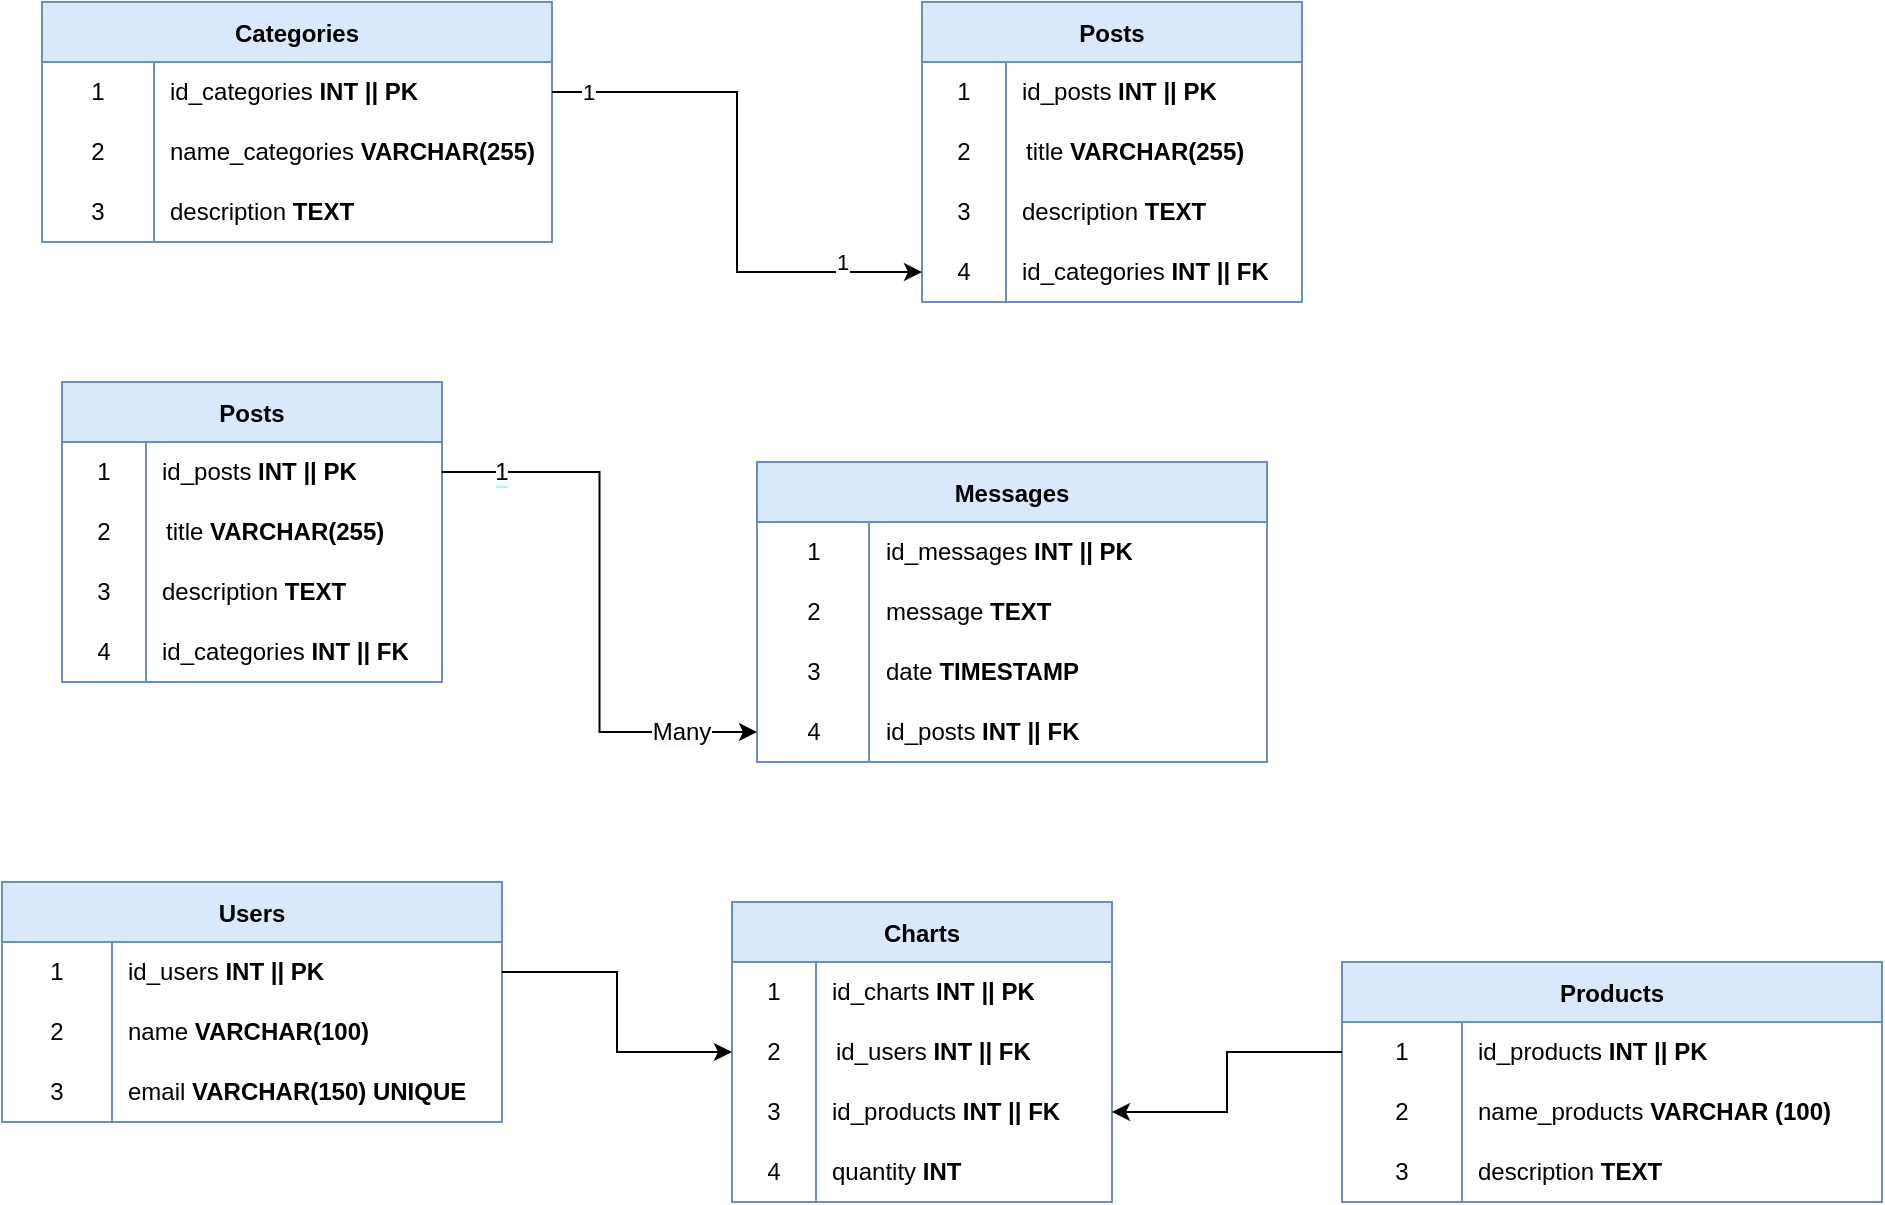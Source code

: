 <mxfile version="20.8.3" type="device"><diagram id="ouvOvgowR4-NDxuW3QkL" name="Page-1"><mxGraphModel dx="880" dy="522" grid="1" gridSize="10" guides="1" tooltips="1" connect="1" arrows="1" fold="1" page="1" pageScale="1" pageWidth="1100" pageHeight="850" math="0" shadow="0"><root><mxCell id="0"/><mxCell id="1" parent="0"/><mxCell id="vtpxLh6jz2yRX8SMLCET-8" style="edgeStyle=orthogonalEdgeStyle;rounded=0;orthogonalLoop=1;jettySize=auto;html=1;exitX=1;exitY=0.25;exitDx=0;exitDy=0;entryX=0;entryY=0.75;entryDx=0;entryDy=0;" parent="1" edge="1"><mxGeometry relative="1" as="geometry"><mxPoint x="405" y="347.5" as="targetPoint"/></mxGeometry></mxCell><mxCell id="vtpxLh6jz2yRX8SMLCET-9" value="Posts" style="shape=table;startSize=30;container=1;collapsible=0;childLayout=tableLayout;fixedRows=1;rowLines=0;fontStyle=1;labelBackgroundColor=#DAE8FC;fillColor=#dae8fc;strokeColor=#6c8ebf;" parent="1" vertex="1"><mxGeometry x="550" y="100" width="190" height="150" as="geometry"/></mxCell><mxCell id="vtpxLh6jz2yRX8SMLCET-10" value="" style="shape=tableRow;horizontal=0;startSize=0;swimlaneHead=0;swimlaneBody=0;top=0;left=0;bottom=0;right=0;collapsible=0;dropTarget=0;fillColor=none;points=[[0,0.5],[1,0.5]];portConstraint=eastwest;" parent="vtpxLh6jz2yRX8SMLCET-9" vertex="1"><mxGeometry y="30" width="190" height="30" as="geometry"/></mxCell><mxCell id="vtpxLh6jz2yRX8SMLCET-11" value="1" style="shape=partialRectangle;html=1;whiteSpace=wrap;connectable=0;fillColor=none;top=0;left=0;bottom=0;right=0;overflow=hidden;pointerEvents=1;" parent="vtpxLh6jz2yRX8SMLCET-10" vertex="1"><mxGeometry width="42" height="30" as="geometry"><mxRectangle width="42" height="30" as="alternateBounds"/></mxGeometry></mxCell><mxCell id="vtpxLh6jz2yRX8SMLCET-12" value="&lt;span style=&quot;&quot;&gt;id_posts&amp;nbsp;&lt;/span&gt;&lt;b style=&quot;border-color: var(--border-color);&quot;&gt;INT || PK&lt;/b&gt;" style="shape=partialRectangle;html=1;whiteSpace=wrap;connectable=0;fillColor=none;top=0;left=0;bottom=0;right=0;align=left;spacingLeft=6;overflow=hidden;" parent="vtpxLh6jz2yRX8SMLCET-10" vertex="1"><mxGeometry x="42" width="148" height="30" as="geometry"><mxRectangle width="148" height="30" as="alternateBounds"/></mxGeometry></mxCell><mxCell id="vtpxLh6jz2yRX8SMLCET-13" value="" style="shape=tableRow;horizontal=0;startSize=0;swimlaneHead=0;swimlaneBody=0;top=0;left=0;bottom=0;right=0;collapsible=0;dropTarget=0;fillColor=none;points=[[0,0.5],[1,0.5]];portConstraint=eastwest;" parent="vtpxLh6jz2yRX8SMLCET-9" vertex="1"><mxGeometry y="60" width="190" height="30" as="geometry"/></mxCell><mxCell id="vtpxLh6jz2yRX8SMLCET-14" value="2" style="shape=partialRectangle;html=1;whiteSpace=wrap;connectable=0;fillColor=none;top=0;left=0;bottom=0;right=0;overflow=hidden;" parent="vtpxLh6jz2yRX8SMLCET-13" vertex="1"><mxGeometry width="42" height="30" as="geometry"><mxRectangle width="42" height="30" as="alternateBounds"/></mxGeometry></mxCell><mxCell id="vtpxLh6jz2yRX8SMLCET-15" value="&lt;table style=&quot;border-color: var(--border-color); font-size: 1em; width: 170px;&quot; cellpadding=&quot;2&quot; cellspacing=&quot;0&quot;&gt;&lt;tbody style=&quot;border-color: var(--border-color);&quot;&gt;&lt;tr style=&quot;border-color: var(--border-color);&quot;&gt;&lt;td style=&quot;border-color: var(--border-color);&quot;&gt;title&amp;nbsp;&lt;b style=&quot;border-color: var(--border-color);&quot;&gt;VARCHAR(255)&lt;/b&gt;&lt;/td&gt;&lt;/tr&gt;&lt;tr style=&quot;border-color: var(--border-color);&quot;&gt;&lt;/tr&gt;&lt;/tbody&gt;&lt;/table&gt;" style="shape=partialRectangle;html=1;whiteSpace=wrap;connectable=0;fillColor=none;top=0;left=0;bottom=0;right=0;align=left;spacingLeft=6;overflow=hidden;" parent="vtpxLh6jz2yRX8SMLCET-13" vertex="1"><mxGeometry x="42" width="148" height="30" as="geometry"><mxRectangle width="148" height="30" as="alternateBounds"/></mxGeometry></mxCell><mxCell id="vtpxLh6jz2yRX8SMLCET-16" value="" style="shape=tableRow;horizontal=0;startSize=0;swimlaneHead=0;swimlaneBody=0;top=0;left=0;bottom=0;right=0;collapsible=0;dropTarget=0;fillColor=none;points=[[0,0.5],[1,0.5]];portConstraint=eastwest;" parent="vtpxLh6jz2yRX8SMLCET-9" vertex="1"><mxGeometry y="90" width="190" height="30" as="geometry"/></mxCell><mxCell id="vtpxLh6jz2yRX8SMLCET-17" value="3" style="shape=partialRectangle;html=1;whiteSpace=wrap;connectable=0;fillColor=none;top=0;left=0;bottom=0;right=0;overflow=hidden;" parent="vtpxLh6jz2yRX8SMLCET-16" vertex="1"><mxGeometry width="42" height="30" as="geometry"><mxRectangle width="42" height="30" as="alternateBounds"/></mxGeometry></mxCell><mxCell id="vtpxLh6jz2yRX8SMLCET-18" value="&lt;span style=&quot;&quot;&gt;description&amp;nbsp;&lt;/span&gt;&lt;b style=&quot;border-color: var(--border-color);&quot;&gt;TEXT&lt;/b&gt;" style="shape=partialRectangle;html=1;whiteSpace=wrap;connectable=0;fillColor=none;top=0;left=0;bottom=0;right=0;align=left;spacingLeft=6;overflow=hidden;" parent="vtpxLh6jz2yRX8SMLCET-16" vertex="1"><mxGeometry x="42" width="148" height="30" as="geometry"><mxRectangle width="148" height="30" as="alternateBounds"/></mxGeometry></mxCell><mxCell id="vtpxLh6jz2yRX8SMLCET-29" value="" style="shape=tableRow;horizontal=0;startSize=0;swimlaneHead=0;swimlaneBody=0;top=0;left=0;bottom=0;right=0;collapsible=0;dropTarget=0;fillColor=none;points=[[0,0.5],[1,0.5]];portConstraint=eastwest;" parent="vtpxLh6jz2yRX8SMLCET-9" vertex="1"><mxGeometry y="120" width="190" height="30" as="geometry"/></mxCell><mxCell id="vtpxLh6jz2yRX8SMLCET-30" value="4" style="shape=partialRectangle;html=1;whiteSpace=wrap;connectable=0;fillColor=none;top=0;left=0;bottom=0;right=0;overflow=hidden;" parent="vtpxLh6jz2yRX8SMLCET-29" vertex="1"><mxGeometry width="42" height="30" as="geometry"><mxRectangle width="42" height="30" as="alternateBounds"/></mxGeometry></mxCell><mxCell id="vtpxLh6jz2yRX8SMLCET-31" value="id_categories&amp;nbsp;&lt;b&gt;INT || FK&lt;/b&gt;" style="shape=partialRectangle;html=1;whiteSpace=wrap;connectable=0;fillColor=none;top=0;left=0;bottom=0;right=0;align=left;spacingLeft=6;overflow=hidden;" parent="vtpxLh6jz2yRX8SMLCET-29" vertex="1"><mxGeometry x="42" width="148" height="30" as="geometry"><mxRectangle width="148" height="30" as="alternateBounds"/></mxGeometry></mxCell><mxCell id="vtpxLh6jz2yRX8SMLCET-19" value="Categories" style="shape=table;startSize=30;container=1;collapsible=0;childLayout=tableLayout;fixedRows=1;rowLines=0;fontStyle=1;labelBackgroundColor=#DAE8FC;fillColor=#dae8fc;strokeColor=#6c8ebf;swimlaneFillColor=default;" parent="1" vertex="1"><mxGeometry x="110" y="100" width="255" height="120" as="geometry"/></mxCell><mxCell id="vtpxLh6jz2yRX8SMLCET-20" value="" style="shape=tableRow;horizontal=0;startSize=0;swimlaneHead=0;swimlaneBody=0;top=0;left=0;bottom=0;right=0;collapsible=0;dropTarget=0;fillColor=none;points=[[0,0.5],[1,0.5]];portConstraint=eastwest;" parent="vtpxLh6jz2yRX8SMLCET-19" vertex="1"><mxGeometry y="30" width="255" height="30" as="geometry"/></mxCell><mxCell id="vtpxLh6jz2yRX8SMLCET-21" value="1" style="shape=partialRectangle;html=1;whiteSpace=wrap;connectable=0;fillColor=none;top=0;left=0;bottom=0;right=0;overflow=hidden;pointerEvents=1;" parent="vtpxLh6jz2yRX8SMLCET-20" vertex="1"><mxGeometry width="56" height="30" as="geometry"><mxRectangle width="56" height="30" as="alternateBounds"/></mxGeometry></mxCell><mxCell id="vtpxLh6jz2yRX8SMLCET-22" value="&lt;span style=&quot;&quot;&gt;id_categories&amp;nbsp;&lt;/span&gt;&lt;b style=&quot;border-color: var(--border-color);&quot;&gt;INT || PK&lt;/b&gt;" style="shape=partialRectangle;html=1;whiteSpace=wrap;connectable=0;fillColor=none;top=0;left=0;bottom=0;right=0;align=left;spacingLeft=6;overflow=hidden;" parent="vtpxLh6jz2yRX8SMLCET-20" vertex="1"><mxGeometry x="56" width="199" height="30" as="geometry"><mxRectangle width="199" height="30" as="alternateBounds"/></mxGeometry></mxCell><mxCell id="vtpxLh6jz2yRX8SMLCET-23" value="" style="shape=tableRow;horizontal=0;startSize=0;swimlaneHead=0;swimlaneBody=0;top=0;left=0;bottom=0;right=0;collapsible=0;dropTarget=0;fillColor=none;points=[[0,0.5],[1,0.5]];portConstraint=eastwest;" parent="vtpxLh6jz2yRX8SMLCET-19" vertex="1"><mxGeometry y="60" width="255" height="30" as="geometry"/></mxCell><mxCell id="vtpxLh6jz2yRX8SMLCET-24" value="2" style="shape=partialRectangle;html=1;whiteSpace=wrap;connectable=0;fillColor=none;top=0;left=0;bottom=0;right=0;overflow=hidden;" parent="vtpxLh6jz2yRX8SMLCET-23" vertex="1"><mxGeometry width="56" height="30" as="geometry"><mxRectangle width="56" height="30" as="alternateBounds"/></mxGeometry></mxCell><mxCell id="vtpxLh6jz2yRX8SMLCET-25" value="&lt;span style=&quot;&quot;&gt;name_categories&amp;nbsp;&lt;/span&gt;&lt;b style=&quot;border-color: var(--border-color);&quot;&gt;VARCHAR(255)&lt;/b&gt;" style="shape=partialRectangle;html=1;whiteSpace=wrap;connectable=0;fillColor=none;top=0;left=0;bottom=0;right=0;align=left;spacingLeft=6;overflow=hidden;" parent="vtpxLh6jz2yRX8SMLCET-23" vertex="1"><mxGeometry x="56" width="199" height="30" as="geometry"><mxRectangle width="199" height="30" as="alternateBounds"/></mxGeometry></mxCell><mxCell id="vtpxLh6jz2yRX8SMLCET-26" value="" style="shape=tableRow;horizontal=0;startSize=0;swimlaneHead=0;swimlaneBody=0;top=0;left=0;bottom=0;right=0;collapsible=0;dropTarget=0;fillColor=none;points=[[0,0.5],[1,0.5]];portConstraint=eastwest;" parent="vtpxLh6jz2yRX8SMLCET-19" vertex="1"><mxGeometry y="90" width="255" height="30" as="geometry"/></mxCell><mxCell id="vtpxLh6jz2yRX8SMLCET-27" value="3" style="shape=partialRectangle;html=1;whiteSpace=wrap;connectable=0;fillColor=none;top=0;left=0;bottom=0;right=0;overflow=hidden;" parent="vtpxLh6jz2yRX8SMLCET-26" vertex="1"><mxGeometry width="56" height="30" as="geometry"><mxRectangle width="56" height="30" as="alternateBounds"/></mxGeometry></mxCell><mxCell id="vtpxLh6jz2yRX8SMLCET-28" value="&lt;span style=&quot;&quot;&gt;description&amp;nbsp;&lt;/span&gt;&lt;b style=&quot;border-color: var(--border-color);&quot;&gt;TEXT&lt;/b&gt;" style="shape=partialRectangle;html=1;whiteSpace=wrap;connectable=0;fillColor=none;top=0;left=0;bottom=0;right=0;align=left;spacingLeft=6;overflow=hidden;" parent="vtpxLh6jz2yRX8SMLCET-26" vertex="1"><mxGeometry x="56" width="199" height="30" as="geometry"><mxRectangle width="199" height="30" as="alternateBounds"/></mxGeometry></mxCell><mxCell id="vtpxLh6jz2yRX8SMLCET-36" style="edgeStyle=orthogonalEdgeStyle;rounded=0;orthogonalLoop=1;jettySize=auto;html=1;exitX=1;exitY=0.5;exitDx=0;exitDy=0;entryX=0;entryY=0.5;entryDx=0;entryDy=0;" parent="1" source="vtpxLh6jz2yRX8SMLCET-20" target="vtpxLh6jz2yRX8SMLCET-29" edge="1"><mxGeometry relative="1" as="geometry"/></mxCell><mxCell id="vtpxLh6jz2yRX8SMLCET-37" value="1" style="edgeLabel;html=1;align=center;verticalAlign=middle;resizable=0;points=[];" parent="vtpxLh6jz2yRX8SMLCET-36" vertex="1" connectable="0"><mxGeometry x="-0.872" relative="1" as="geometry"><mxPoint as="offset"/></mxGeometry></mxCell><mxCell id="vtpxLh6jz2yRX8SMLCET-38" value="1" style="edgeLabel;html=1;align=center;verticalAlign=middle;resizable=0;points=[];" parent="vtpxLh6jz2yRX8SMLCET-36" vertex="1" connectable="0"><mxGeometry x="-0.872" relative="1" as="geometry"><mxPoint x="127" y="85" as="offset"/></mxGeometry></mxCell><mxCell id="vtpxLh6jz2yRX8SMLCET-39" value="Posts" style="shape=table;startSize=30;container=1;collapsible=0;childLayout=tableLayout;fixedRows=1;rowLines=0;fontStyle=1;labelBackgroundColor=#DAE8FC;fillColor=#dae8fc;strokeColor=#6c8ebf;" parent="1" vertex="1"><mxGeometry x="120" y="290" width="190" height="150" as="geometry"/></mxCell><mxCell id="vtpxLh6jz2yRX8SMLCET-40" value="" style="shape=tableRow;horizontal=0;startSize=0;swimlaneHead=0;swimlaneBody=0;top=0;left=0;bottom=0;right=0;collapsible=0;dropTarget=0;fillColor=none;points=[[0,0.5],[1,0.5]];portConstraint=eastwest;" parent="vtpxLh6jz2yRX8SMLCET-39" vertex="1"><mxGeometry y="30" width="190" height="30" as="geometry"/></mxCell><mxCell id="vtpxLh6jz2yRX8SMLCET-41" value="1" style="shape=partialRectangle;html=1;whiteSpace=wrap;connectable=0;fillColor=none;top=0;left=0;bottom=0;right=0;overflow=hidden;pointerEvents=1;" parent="vtpxLh6jz2yRX8SMLCET-40" vertex="1"><mxGeometry width="42" height="30" as="geometry"><mxRectangle width="42" height="30" as="alternateBounds"/></mxGeometry></mxCell><mxCell id="vtpxLh6jz2yRX8SMLCET-42" value="&lt;span style=&quot;&quot;&gt;id_posts&amp;nbsp;&lt;/span&gt;&lt;b style=&quot;border-color: var(--border-color);&quot;&gt;INT || PK&lt;/b&gt;" style="shape=partialRectangle;html=1;whiteSpace=wrap;connectable=0;fillColor=none;top=0;left=0;bottom=0;right=0;align=left;spacingLeft=6;overflow=hidden;" parent="vtpxLh6jz2yRX8SMLCET-40" vertex="1"><mxGeometry x="42" width="148" height="30" as="geometry"><mxRectangle width="148" height="30" as="alternateBounds"/></mxGeometry></mxCell><mxCell id="vtpxLh6jz2yRX8SMLCET-43" value="" style="shape=tableRow;horizontal=0;startSize=0;swimlaneHead=0;swimlaneBody=0;top=0;left=0;bottom=0;right=0;collapsible=0;dropTarget=0;fillColor=none;points=[[0,0.5],[1,0.5]];portConstraint=eastwest;" parent="vtpxLh6jz2yRX8SMLCET-39" vertex="1"><mxGeometry y="60" width="190" height="30" as="geometry"/></mxCell><mxCell id="vtpxLh6jz2yRX8SMLCET-44" value="2" style="shape=partialRectangle;html=1;whiteSpace=wrap;connectable=0;fillColor=none;top=0;left=0;bottom=0;right=0;overflow=hidden;" parent="vtpxLh6jz2yRX8SMLCET-43" vertex="1"><mxGeometry width="42" height="30" as="geometry"><mxRectangle width="42" height="30" as="alternateBounds"/></mxGeometry></mxCell><mxCell id="vtpxLh6jz2yRX8SMLCET-45" value="&lt;table style=&quot;border-color: var(--border-color); font-size: 1em; width: 170px;&quot; cellpadding=&quot;2&quot; cellspacing=&quot;0&quot;&gt;&lt;tbody style=&quot;border-color: var(--border-color);&quot;&gt;&lt;tr style=&quot;border-color: var(--border-color);&quot;&gt;&lt;td style=&quot;border-color: var(--border-color);&quot;&gt;title&amp;nbsp;&lt;b style=&quot;border-color: var(--border-color);&quot;&gt;VARCHAR(255)&lt;/b&gt;&lt;/td&gt;&lt;/tr&gt;&lt;tr style=&quot;border-color: var(--border-color);&quot;&gt;&lt;/tr&gt;&lt;/tbody&gt;&lt;/table&gt;" style="shape=partialRectangle;html=1;whiteSpace=wrap;connectable=0;fillColor=none;top=0;left=0;bottom=0;right=0;align=left;spacingLeft=6;overflow=hidden;" parent="vtpxLh6jz2yRX8SMLCET-43" vertex="1"><mxGeometry x="42" width="148" height="30" as="geometry"><mxRectangle width="148" height="30" as="alternateBounds"/></mxGeometry></mxCell><mxCell id="vtpxLh6jz2yRX8SMLCET-46" value="" style="shape=tableRow;horizontal=0;startSize=0;swimlaneHead=0;swimlaneBody=0;top=0;left=0;bottom=0;right=0;collapsible=0;dropTarget=0;fillColor=none;points=[[0,0.5],[1,0.5]];portConstraint=eastwest;" parent="vtpxLh6jz2yRX8SMLCET-39" vertex="1"><mxGeometry y="90" width="190" height="30" as="geometry"/></mxCell><mxCell id="vtpxLh6jz2yRX8SMLCET-47" value="3" style="shape=partialRectangle;html=1;whiteSpace=wrap;connectable=0;fillColor=none;top=0;left=0;bottom=0;right=0;overflow=hidden;" parent="vtpxLh6jz2yRX8SMLCET-46" vertex="1"><mxGeometry width="42" height="30" as="geometry"><mxRectangle width="42" height="30" as="alternateBounds"/></mxGeometry></mxCell><mxCell id="vtpxLh6jz2yRX8SMLCET-48" value="&lt;span style=&quot;&quot;&gt;description&amp;nbsp;&lt;/span&gt;&lt;b style=&quot;border-color: var(--border-color);&quot;&gt;TEXT&lt;/b&gt;" style="shape=partialRectangle;html=1;whiteSpace=wrap;connectable=0;fillColor=none;top=0;left=0;bottom=0;right=0;align=left;spacingLeft=6;overflow=hidden;" parent="vtpxLh6jz2yRX8SMLCET-46" vertex="1"><mxGeometry x="42" width="148" height="30" as="geometry"><mxRectangle width="148" height="30" as="alternateBounds"/></mxGeometry></mxCell><mxCell id="vtpxLh6jz2yRX8SMLCET-49" value="" style="shape=tableRow;horizontal=0;startSize=0;swimlaneHead=0;swimlaneBody=0;top=0;left=0;bottom=0;right=0;collapsible=0;dropTarget=0;fillColor=none;points=[[0,0.5],[1,0.5]];portConstraint=eastwest;" parent="vtpxLh6jz2yRX8SMLCET-39" vertex="1"><mxGeometry y="120" width="190" height="30" as="geometry"/></mxCell><mxCell id="vtpxLh6jz2yRX8SMLCET-50" value="4" style="shape=partialRectangle;html=1;whiteSpace=wrap;connectable=0;fillColor=none;top=0;left=0;bottom=0;right=0;overflow=hidden;" parent="vtpxLh6jz2yRX8SMLCET-49" vertex="1"><mxGeometry width="42" height="30" as="geometry"><mxRectangle width="42" height="30" as="alternateBounds"/></mxGeometry></mxCell><mxCell id="vtpxLh6jz2yRX8SMLCET-51" value="id_categories&amp;nbsp;&lt;b&gt;INT || FK&lt;/b&gt;" style="shape=partialRectangle;html=1;whiteSpace=wrap;connectable=0;fillColor=none;top=0;left=0;bottom=0;right=0;align=left;spacingLeft=6;overflow=hidden;" parent="vtpxLh6jz2yRX8SMLCET-49" vertex="1"><mxGeometry x="42" width="148" height="30" as="geometry"><mxRectangle width="148" height="30" as="alternateBounds"/></mxGeometry></mxCell><mxCell id="vtpxLh6jz2yRX8SMLCET-52" value="Messages" style="shape=table;startSize=30;container=1;collapsible=0;childLayout=tableLayout;fixedRows=1;rowLines=0;fontStyle=1;labelBackgroundColor=#DAE8FC;fillColor=#dae8fc;strokeColor=#6c8ebf;" parent="1" vertex="1"><mxGeometry x="467.5" y="330" width="255" height="150" as="geometry"/></mxCell><mxCell id="vtpxLh6jz2yRX8SMLCET-53" value="" style="shape=tableRow;horizontal=0;startSize=0;swimlaneHead=0;swimlaneBody=0;top=0;left=0;bottom=0;right=0;collapsible=0;dropTarget=0;fillColor=none;points=[[0,0.5],[1,0.5]];portConstraint=eastwest;" parent="vtpxLh6jz2yRX8SMLCET-52" vertex="1"><mxGeometry y="30" width="255" height="30" as="geometry"/></mxCell><mxCell id="vtpxLh6jz2yRX8SMLCET-54" value="1" style="shape=partialRectangle;html=1;whiteSpace=wrap;connectable=0;fillColor=none;top=0;left=0;bottom=0;right=0;overflow=hidden;pointerEvents=1;" parent="vtpxLh6jz2yRX8SMLCET-53" vertex="1"><mxGeometry width="56" height="30" as="geometry"><mxRectangle width="56" height="30" as="alternateBounds"/></mxGeometry></mxCell><mxCell id="vtpxLh6jz2yRX8SMLCET-55" value="id_messages &lt;b&gt;INT || PK&lt;/b&gt;" style="shape=partialRectangle;html=1;whiteSpace=wrap;connectable=0;fillColor=none;top=0;left=0;bottom=0;right=0;align=left;spacingLeft=6;overflow=hidden;" parent="vtpxLh6jz2yRX8SMLCET-53" vertex="1"><mxGeometry x="56" width="199" height="30" as="geometry"><mxRectangle width="199" height="30" as="alternateBounds"/></mxGeometry></mxCell><mxCell id="vtpxLh6jz2yRX8SMLCET-56" value="" style="shape=tableRow;horizontal=0;startSize=0;swimlaneHead=0;swimlaneBody=0;top=0;left=0;bottom=0;right=0;collapsible=0;dropTarget=0;fillColor=none;points=[[0,0.5],[1,0.5]];portConstraint=eastwest;" parent="vtpxLh6jz2yRX8SMLCET-52" vertex="1"><mxGeometry y="60" width="255" height="30" as="geometry"/></mxCell><mxCell id="vtpxLh6jz2yRX8SMLCET-57" value="2" style="shape=partialRectangle;html=1;whiteSpace=wrap;connectable=0;fillColor=none;top=0;left=0;bottom=0;right=0;overflow=hidden;" parent="vtpxLh6jz2yRX8SMLCET-56" vertex="1"><mxGeometry width="56" height="30" as="geometry"><mxRectangle width="56" height="30" as="alternateBounds"/></mxGeometry></mxCell><mxCell id="vtpxLh6jz2yRX8SMLCET-58" value="message &lt;b&gt;TEXT&lt;/b&gt;" style="shape=partialRectangle;html=1;whiteSpace=wrap;connectable=0;fillColor=none;top=0;left=0;bottom=0;right=0;align=left;spacingLeft=6;overflow=hidden;" parent="vtpxLh6jz2yRX8SMLCET-56" vertex="1"><mxGeometry x="56" width="199" height="30" as="geometry"><mxRectangle width="199" height="30" as="alternateBounds"/></mxGeometry></mxCell><mxCell id="vtpxLh6jz2yRX8SMLCET-59" value="" style="shape=tableRow;horizontal=0;startSize=0;swimlaneHead=0;swimlaneBody=0;top=0;left=0;bottom=0;right=0;collapsible=0;dropTarget=0;fillColor=none;points=[[0,0.5],[1,0.5]];portConstraint=eastwest;" parent="vtpxLh6jz2yRX8SMLCET-52" vertex="1"><mxGeometry y="90" width="255" height="30" as="geometry"/></mxCell><mxCell id="vtpxLh6jz2yRX8SMLCET-60" value="3" style="shape=partialRectangle;html=1;whiteSpace=wrap;connectable=0;fillColor=none;top=0;left=0;bottom=0;right=0;overflow=hidden;" parent="vtpxLh6jz2yRX8SMLCET-59" vertex="1"><mxGeometry width="56" height="30" as="geometry"><mxRectangle width="56" height="30" as="alternateBounds"/></mxGeometry></mxCell><mxCell id="vtpxLh6jz2yRX8SMLCET-61" value="date &lt;b&gt;TIMESTAMP&lt;/b&gt;" style="shape=partialRectangle;html=1;whiteSpace=wrap;connectable=0;fillColor=none;top=0;left=0;bottom=0;right=0;align=left;spacingLeft=6;overflow=hidden;" parent="vtpxLh6jz2yRX8SMLCET-59" vertex="1"><mxGeometry x="56" width="199" height="30" as="geometry"><mxRectangle width="199" height="30" as="alternateBounds"/></mxGeometry></mxCell><mxCell id="vtpxLh6jz2yRX8SMLCET-72" value="" style="shape=tableRow;horizontal=0;startSize=0;swimlaneHead=0;swimlaneBody=0;top=0;left=0;bottom=0;right=0;collapsible=0;dropTarget=0;fillColor=none;points=[[0,0.5],[1,0.5]];portConstraint=eastwest;" parent="vtpxLh6jz2yRX8SMLCET-52" vertex="1"><mxGeometry y="120" width="255" height="30" as="geometry"/></mxCell><mxCell id="vtpxLh6jz2yRX8SMLCET-73" value="4" style="shape=partialRectangle;html=1;whiteSpace=wrap;connectable=0;fillColor=none;top=0;left=0;bottom=0;right=0;overflow=hidden;" parent="vtpxLh6jz2yRX8SMLCET-72" vertex="1"><mxGeometry width="56" height="30" as="geometry"><mxRectangle width="56" height="30" as="alternateBounds"/></mxGeometry></mxCell><mxCell id="vtpxLh6jz2yRX8SMLCET-74" value="id_posts &lt;b&gt;INT || FK&lt;/b&gt;" style="shape=partialRectangle;html=1;whiteSpace=wrap;connectable=0;fillColor=none;top=0;left=0;bottom=0;right=0;align=left;spacingLeft=6;overflow=hidden;" parent="vtpxLh6jz2yRX8SMLCET-72" vertex="1"><mxGeometry x="56" width="199" height="30" as="geometry"><mxRectangle width="199" height="30" as="alternateBounds"/></mxGeometry></mxCell><mxCell id="vtpxLh6jz2yRX8SMLCET-89" style="edgeStyle=orthogonalEdgeStyle;rounded=0;orthogonalLoop=1;jettySize=auto;html=1;exitX=1;exitY=0.5;exitDx=0;exitDy=0;" parent="1" source="vtpxLh6jz2yRX8SMLCET-40" target="vtpxLh6jz2yRX8SMLCET-72" edge="1"><mxGeometry relative="1" as="geometry"/></mxCell><mxCell id="vtpxLh6jz2yRX8SMLCET-91" value="&lt;span style=&quot;background-color: rgb(252, 253, 255);&quot;&gt;1&lt;/span&gt;" style="text;html=1;strokeColor=none;fillColor=none;align=center;verticalAlign=middle;whiteSpace=wrap;rounded=0;labelBackgroundColor=#99FFFF;" parent="1" vertex="1"><mxGeometry x="310" y="320" width="60" height="30" as="geometry"/></mxCell><mxCell id="vtpxLh6jz2yRX8SMLCET-94" value="Many" style="text;html=1;strokeColor=none;fillColor=none;align=center;verticalAlign=middle;whiteSpace=wrap;rounded=0;labelBackgroundColor=#FCFDFF;" parent="1" vertex="1"><mxGeometry x="400" y="450" width="60" height="30" as="geometry"/></mxCell><mxCell id="vtpxLh6jz2yRX8SMLCET-95" value="Products" style="shape=table;startSize=30;container=1;collapsible=0;childLayout=tableLayout;fixedRows=1;rowLines=0;fontStyle=1;labelBackgroundColor=#DAE8FC;fillColor=#dae8fc;strokeColor=#6c8ebf;" parent="1" vertex="1"><mxGeometry x="760" y="580" width="270" height="120" as="geometry"/></mxCell><mxCell id="vtpxLh6jz2yRX8SMLCET-96" value="" style="shape=tableRow;horizontal=0;startSize=0;swimlaneHead=0;swimlaneBody=0;top=0;left=0;bottom=0;right=0;collapsible=0;dropTarget=0;fillColor=none;points=[[0,0.5],[1,0.5]];portConstraint=eastwest;" parent="vtpxLh6jz2yRX8SMLCET-95" vertex="1"><mxGeometry y="30" width="270" height="30" as="geometry"/></mxCell><mxCell id="vtpxLh6jz2yRX8SMLCET-97" value="1" style="shape=partialRectangle;html=1;whiteSpace=wrap;connectable=0;fillColor=none;top=0;left=0;bottom=0;right=0;overflow=hidden;pointerEvents=1;" parent="vtpxLh6jz2yRX8SMLCET-96" vertex="1"><mxGeometry width="60" height="30" as="geometry"><mxRectangle width="60" height="30" as="alternateBounds"/></mxGeometry></mxCell><mxCell id="vtpxLh6jz2yRX8SMLCET-98" value="id_products &lt;b&gt;INT || PK&lt;/b&gt;" style="shape=partialRectangle;html=1;whiteSpace=wrap;connectable=0;fillColor=none;top=0;left=0;bottom=0;right=0;align=left;spacingLeft=6;overflow=hidden;" parent="vtpxLh6jz2yRX8SMLCET-96" vertex="1"><mxGeometry x="60" width="210" height="30" as="geometry"><mxRectangle width="210" height="30" as="alternateBounds"/></mxGeometry></mxCell><mxCell id="vtpxLh6jz2yRX8SMLCET-99" value="" style="shape=tableRow;horizontal=0;startSize=0;swimlaneHead=0;swimlaneBody=0;top=0;left=0;bottom=0;right=0;collapsible=0;dropTarget=0;fillColor=none;points=[[0,0.5],[1,0.5]];portConstraint=eastwest;" parent="vtpxLh6jz2yRX8SMLCET-95" vertex="1"><mxGeometry y="60" width="270" height="30" as="geometry"/></mxCell><mxCell id="vtpxLh6jz2yRX8SMLCET-100" value="2" style="shape=partialRectangle;html=1;whiteSpace=wrap;connectable=0;fillColor=none;top=0;left=0;bottom=0;right=0;overflow=hidden;" parent="vtpxLh6jz2yRX8SMLCET-99" vertex="1"><mxGeometry width="60" height="30" as="geometry"><mxRectangle width="60" height="30" as="alternateBounds"/></mxGeometry></mxCell><mxCell id="vtpxLh6jz2yRX8SMLCET-101" value="name_products &lt;b&gt;VARCHAR (100)&lt;/b&gt;" style="shape=partialRectangle;html=1;whiteSpace=wrap;connectable=0;fillColor=none;top=0;left=0;bottom=0;right=0;align=left;spacingLeft=6;overflow=hidden;" parent="vtpxLh6jz2yRX8SMLCET-99" vertex="1"><mxGeometry x="60" width="210" height="30" as="geometry"><mxRectangle width="210" height="30" as="alternateBounds"/></mxGeometry></mxCell><mxCell id="vtpxLh6jz2yRX8SMLCET-102" value="" style="shape=tableRow;horizontal=0;startSize=0;swimlaneHead=0;swimlaneBody=0;top=0;left=0;bottom=0;right=0;collapsible=0;dropTarget=0;fillColor=none;points=[[0,0.5],[1,0.5]];portConstraint=eastwest;" parent="vtpxLh6jz2yRX8SMLCET-95" vertex="1"><mxGeometry y="90" width="270" height="30" as="geometry"/></mxCell><mxCell id="vtpxLh6jz2yRX8SMLCET-103" value="3" style="shape=partialRectangle;html=1;whiteSpace=wrap;connectable=0;fillColor=none;top=0;left=0;bottom=0;right=0;overflow=hidden;" parent="vtpxLh6jz2yRX8SMLCET-102" vertex="1"><mxGeometry width="60" height="30" as="geometry"><mxRectangle width="60" height="30" as="alternateBounds"/></mxGeometry></mxCell><mxCell id="vtpxLh6jz2yRX8SMLCET-104" value="&lt;span style=&quot;&quot;&gt;description&amp;nbsp;&lt;/span&gt;&lt;b style=&quot;border-color: var(--border-color);&quot;&gt;TEXT&lt;/b&gt;" style="shape=partialRectangle;html=1;whiteSpace=wrap;connectable=0;fillColor=none;top=0;left=0;bottom=0;right=0;align=left;spacingLeft=6;overflow=hidden;" parent="vtpxLh6jz2yRX8SMLCET-102" vertex="1"><mxGeometry x="60" width="210" height="30" as="geometry"><mxRectangle width="210" height="30" as="alternateBounds"/></mxGeometry></mxCell><mxCell id="vtpxLh6jz2yRX8SMLCET-108" value="Users" style="shape=table;startSize=30;container=1;collapsible=0;childLayout=tableLayout;fixedRows=1;rowLines=0;fontStyle=1;labelBackgroundColor=#DAE8FC;fillColor=#dae8fc;strokeColor=#6c8ebf;" parent="1" vertex="1"><mxGeometry x="90" y="540" width="250" height="120" as="geometry"/></mxCell><mxCell id="vtpxLh6jz2yRX8SMLCET-109" value="" style="shape=tableRow;horizontal=0;startSize=0;swimlaneHead=0;swimlaneBody=0;top=0;left=0;bottom=0;right=0;collapsible=0;dropTarget=0;fillColor=none;points=[[0,0.5],[1,0.5]];portConstraint=eastwest;" parent="vtpxLh6jz2yRX8SMLCET-108" vertex="1"><mxGeometry y="30" width="250" height="30" as="geometry"/></mxCell><mxCell id="vtpxLh6jz2yRX8SMLCET-110" value="1" style="shape=partialRectangle;html=1;whiteSpace=wrap;connectable=0;fillColor=none;top=0;left=0;bottom=0;right=0;overflow=hidden;pointerEvents=1;" parent="vtpxLh6jz2yRX8SMLCET-109" vertex="1"><mxGeometry width="55" height="30" as="geometry"><mxRectangle width="55" height="30" as="alternateBounds"/></mxGeometry></mxCell><mxCell id="vtpxLh6jz2yRX8SMLCET-111" value="id_users &lt;b&gt;INT || PK&lt;/b&gt;" style="shape=partialRectangle;html=1;whiteSpace=wrap;connectable=0;fillColor=none;top=0;left=0;bottom=0;right=0;align=left;spacingLeft=6;overflow=hidden;" parent="vtpxLh6jz2yRX8SMLCET-109" vertex="1"><mxGeometry x="55" width="195" height="30" as="geometry"><mxRectangle width="195" height="30" as="alternateBounds"/></mxGeometry></mxCell><mxCell id="vtpxLh6jz2yRX8SMLCET-112" value="" style="shape=tableRow;horizontal=0;startSize=0;swimlaneHead=0;swimlaneBody=0;top=0;left=0;bottom=0;right=0;collapsible=0;dropTarget=0;fillColor=none;points=[[0,0.5],[1,0.5]];portConstraint=eastwest;" parent="vtpxLh6jz2yRX8SMLCET-108" vertex="1"><mxGeometry y="60" width="250" height="30" as="geometry"/></mxCell><mxCell id="vtpxLh6jz2yRX8SMLCET-113" value="2" style="shape=partialRectangle;html=1;whiteSpace=wrap;connectable=0;fillColor=none;top=0;left=0;bottom=0;right=0;overflow=hidden;" parent="vtpxLh6jz2yRX8SMLCET-112" vertex="1"><mxGeometry width="55" height="30" as="geometry"><mxRectangle width="55" height="30" as="alternateBounds"/></mxGeometry></mxCell><mxCell id="vtpxLh6jz2yRX8SMLCET-114" value="name &lt;b&gt;VARCHAR(100)&lt;/b&gt;" style="shape=partialRectangle;html=1;whiteSpace=wrap;connectable=0;fillColor=none;top=0;left=0;bottom=0;right=0;align=left;spacingLeft=6;overflow=hidden;" parent="vtpxLh6jz2yRX8SMLCET-112" vertex="1"><mxGeometry x="55" width="195" height="30" as="geometry"><mxRectangle width="195" height="30" as="alternateBounds"/></mxGeometry></mxCell><mxCell id="vtpxLh6jz2yRX8SMLCET-115" value="" style="shape=tableRow;horizontal=0;startSize=0;swimlaneHead=0;swimlaneBody=0;top=0;left=0;bottom=0;right=0;collapsible=0;dropTarget=0;fillColor=none;points=[[0,0.5],[1,0.5]];portConstraint=eastwest;" parent="vtpxLh6jz2yRX8SMLCET-108" vertex="1"><mxGeometry y="90" width="250" height="30" as="geometry"/></mxCell><mxCell id="vtpxLh6jz2yRX8SMLCET-116" value="3" style="shape=partialRectangle;html=1;whiteSpace=wrap;connectable=0;fillColor=none;top=0;left=0;bottom=0;right=0;overflow=hidden;" parent="vtpxLh6jz2yRX8SMLCET-115" vertex="1"><mxGeometry width="55" height="30" as="geometry"><mxRectangle width="55" height="30" as="alternateBounds"/></mxGeometry></mxCell><mxCell id="vtpxLh6jz2yRX8SMLCET-117" value="email &lt;b&gt;VARCHAR(150) UNIQUE&lt;/b&gt;" style="shape=partialRectangle;html=1;whiteSpace=wrap;connectable=0;fillColor=none;top=0;left=0;bottom=0;right=0;align=left;spacingLeft=6;overflow=hidden;" parent="vtpxLh6jz2yRX8SMLCET-115" vertex="1"><mxGeometry x="55" width="195" height="30" as="geometry"><mxRectangle width="195" height="30" as="alternateBounds"/></mxGeometry></mxCell><mxCell id="vtpxLh6jz2yRX8SMLCET-121" value="Charts" style="shape=table;startSize=30;container=1;collapsible=0;childLayout=tableLayout;fixedRows=1;rowLines=0;fontStyle=1;labelBackgroundColor=#DAE8FC;fillColor=#dae8fc;strokeColor=#6c8ebf;" parent="1" vertex="1"><mxGeometry x="455" y="550" width="190" height="150" as="geometry"/></mxCell><mxCell id="vtpxLh6jz2yRX8SMLCET-122" value="" style="shape=tableRow;horizontal=0;startSize=0;swimlaneHead=0;swimlaneBody=0;top=0;left=0;bottom=0;right=0;collapsible=0;dropTarget=0;fillColor=none;points=[[0,0.5],[1,0.5]];portConstraint=eastwest;" parent="vtpxLh6jz2yRX8SMLCET-121" vertex="1"><mxGeometry y="30" width="190" height="30" as="geometry"/></mxCell><mxCell id="vtpxLh6jz2yRX8SMLCET-123" value="1" style="shape=partialRectangle;html=1;whiteSpace=wrap;connectable=0;fillColor=none;top=0;left=0;bottom=0;right=0;overflow=hidden;pointerEvents=1;" parent="vtpxLh6jz2yRX8SMLCET-122" vertex="1"><mxGeometry width="42" height="30" as="geometry"><mxRectangle width="42" height="30" as="alternateBounds"/></mxGeometry></mxCell><mxCell id="vtpxLh6jz2yRX8SMLCET-124" value="id_charts &lt;b&gt;INT || PK&lt;/b&gt;" style="shape=partialRectangle;html=1;whiteSpace=wrap;connectable=0;fillColor=none;top=0;left=0;bottom=0;right=0;align=left;spacingLeft=6;overflow=hidden;" parent="vtpxLh6jz2yRX8SMLCET-122" vertex="1"><mxGeometry x="42" width="148" height="30" as="geometry"><mxRectangle width="148" height="30" as="alternateBounds"/></mxGeometry></mxCell><mxCell id="vtpxLh6jz2yRX8SMLCET-125" value="" style="shape=tableRow;horizontal=0;startSize=0;swimlaneHead=0;swimlaneBody=0;top=0;left=0;bottom=0;right=0;collapsible=0;dropTarget=0;fillColor=none;points=[[0,0.5],[1,0.5]];portConstraint=eastwest;" parent="vtpxLh6jz2yRX8SMLCET-121" vertex="1"><mxGeometry y="60" width="190" height="30" as="geometry"/></mxCell><mxCell id="vtpxLh6jz2yRX8SMLCET-126" value="2" style="shape=partialRectangle;html=1;whiteSpace=wrap;connectable=0;fillColor=none;top=0;left=0;bottom=0;right=0;overflow=hidden;" parent="vtpxLh6jz2yRX8SMLCET-125" vertex="1"><mxGeometry width="42" height="30" as="geometry"><mxRectangle width="42" height="30" as="alternateBounds"/></mxGeometry></mxCell><mxCell id="vtpxLh6jz2yRX8SMLCET-127" value="&lt;table style=&quot;border-color: var(--border-color); font-size: 1em; width: 170px;&quot; cellpadding=&quot;2&quot; cellspacing=&quot;0&quot;&gt;&lt;tbody style=&quot;border-color: var(--border-color);&quot;&gt;&lt;tr style=&quot;border-color: var(--border-color);&quot;&gt;&lt;td style=&quot;border-color: var(--border-color);&quot;&gt;&lt;span style=&quot;border-color: var(--border-color);&quot;&gt;id_users&amp;nbsp;&lt;/span&gt;&lt;b style=&quot;border-color: var(--border-color);&quot;&gt;INT || FK&lt;/b&gt;&lt;/td&gt;&lt;/tr&gt;&lt;tr style=&quot;border-color: var(--border-color);&quot;&gt;&lt;/tr&gt;&lt;/tbody&gt;&lt;/table&gt;" style="shape=partialRectangle;html=1;whiteSpace=wrap;connectable=0;fillColor=none;top=0;left=0;bottom=0;right=0;align=left;spacingLeft=6;overflow=hidden;" parent="vtpxLh6jz2yRX8SMLCET-125" vertex="1"><mxGeometry x="42" width="148" height="30" as="geometry"><mxRectangle width="148" height="30" as="alternateBounds"/></mxGeometry></mxCell><mxCell id="vtpxLh6jz2yRX8SMLCET-128" value="" style="shape=tableRow;horizontal=0;startSize=0;swimlaneHead=0;swimlaneBody=0;top=0;left=0;bottom=0;right=0;collapsible=0;dropTarget=0;fillColor=none;points=[[0,0.5],[1,0.5]];portConstraint=eastwest;" parent="vtpxLh6jz2yRX8SMLCET-121" vertex="1"><mxGeometry y="90" width="190" height="30" as="geometry"/></mxCell><mxCell id="vtpxLh6jz2yRX8SMLCET-129" value="3" style="shape=partialRectangle;html=1;whiteSpace=wrap;connectable=0;fillColor=none;top=0;left=0;bottom=0;right=0;overflow=hidden;" parent="vtpxLh6jz2yRX8SMLCET-128" vertex="1"><mxGeometry width="42" height="30" as="geometry"><mxRectangle width="42" height="30" as="alternateBounds"/></mxGeometry></mxCell><mxCell id="vtpxLh6jz2yRX8SMLCET-130" value="id_products&amp;nbsp;&lt;b style=&quot;border-color: var(--border-color);&quot;&gt;INT || FK&lt;/b&gt;" style="shape=partialRectangle;html=1;whiteSpace=wrap;connectable=0;fillColor=none;top=0;left=0;bottom=0;right=0;align=left;spacingLeft=6;overflow=hidden;" parent="vtpxLh6jz2yRX8SMLCET-128" vertex="1"><mxGeometry x="42" width="148" height="30" as="geometry"><mxRectangle width="148" height="30" as="alternateBounds"/></mxGeometry></mxCell><mxCell id="vtpxLh6jz2yRX8SMLCET-131" value="" style="shape=tableRow;horizontal=0;startSize=0;swimlaneHead=0;swimlaneBody=0;top=0;left=0;bottom=0;right=0;collapsible=0;dropTarget=0;fillColor=none;points=[[0,0.5],[1,0.5]];portConstraint=eastwest;" parent="vtpxLh6jz2yRX8SMLCET-121" vertex="1"><mxGeometry y="120" width="190" height="30" as="geometry"/></mxCell><mxCell id="vtpxLh6jz2yRX8SMLCET-132" value="4" style="shape=partialRectangle;html=1;whiteSpace=wrap;connectable=0;fillColor=none;top=0;left=0;bottom=0;right=0;overflow=hidden;" parent="vtpxLh6jz2yRX8SMLCET-131" vertex="1"><mxGeometry width="42" height="30" as="geometry"><mxRectangle width="42" height="30" as="alternateBounds"/></mxGeometry></mxCell><mxCell id="vtpxLh6jz2yRX8SMLCET-133" value="quantity &lt;b&gt;INT&lt;/b&gt;" style="shape=partialRectangle;html=1;whiteSpace=wrap;connectable=0;fillColor=none;top=0;left=0;bottom=0;right=0;align=left;spacingLeft=6;overflow=hidden;" parent="vtpxLh6jz2yRX8SMLCET-131" vertex="1"><mxGeometry x="42" width="148" height="30" as="geometry"><mxRectangle width="148" height="30" as="alternateBounds"/></mxGeometry></mxCell><mxCell id="vtpxLh6jz2yRX8SMLCET-137" style="edgeStyle=orthogonalEdgeStyle;rounded=0;orthogonalLoop=1;jettySize=auto;html=1;entryX=0;entryY=0.5;entryDx=0;entryDy=0;" parent="1" source="vtpxLh6jz2yRX8SMLCET-109" target="vtpxLh6jz2yRX8SMLCET-125" edge="1"><mxGeometry relative="1" as="geometry"/></mxCell><mxCell id="vtpxLh6jz2yRX8SMLCET-138" style="edgeStyle=orthogonalEdgeStyle;rounded=0;orthogonalLoop=1;jettySize=auto;html=1;exitX=0;exitY=0.5;exitDx=0;exitDy=0;entryX=1;entryY=0.5;entryDx=0;entryDy=0;" parent="1" source="vtpxLh6jz2yRX8SMLCET-96" target="vtpxLh6jz2yRX8SMLCET-128" edge="1"><mxGeometry relative="1" as="geometry"/></mxCell></root></mxGraphModel></diagram></mxfile>